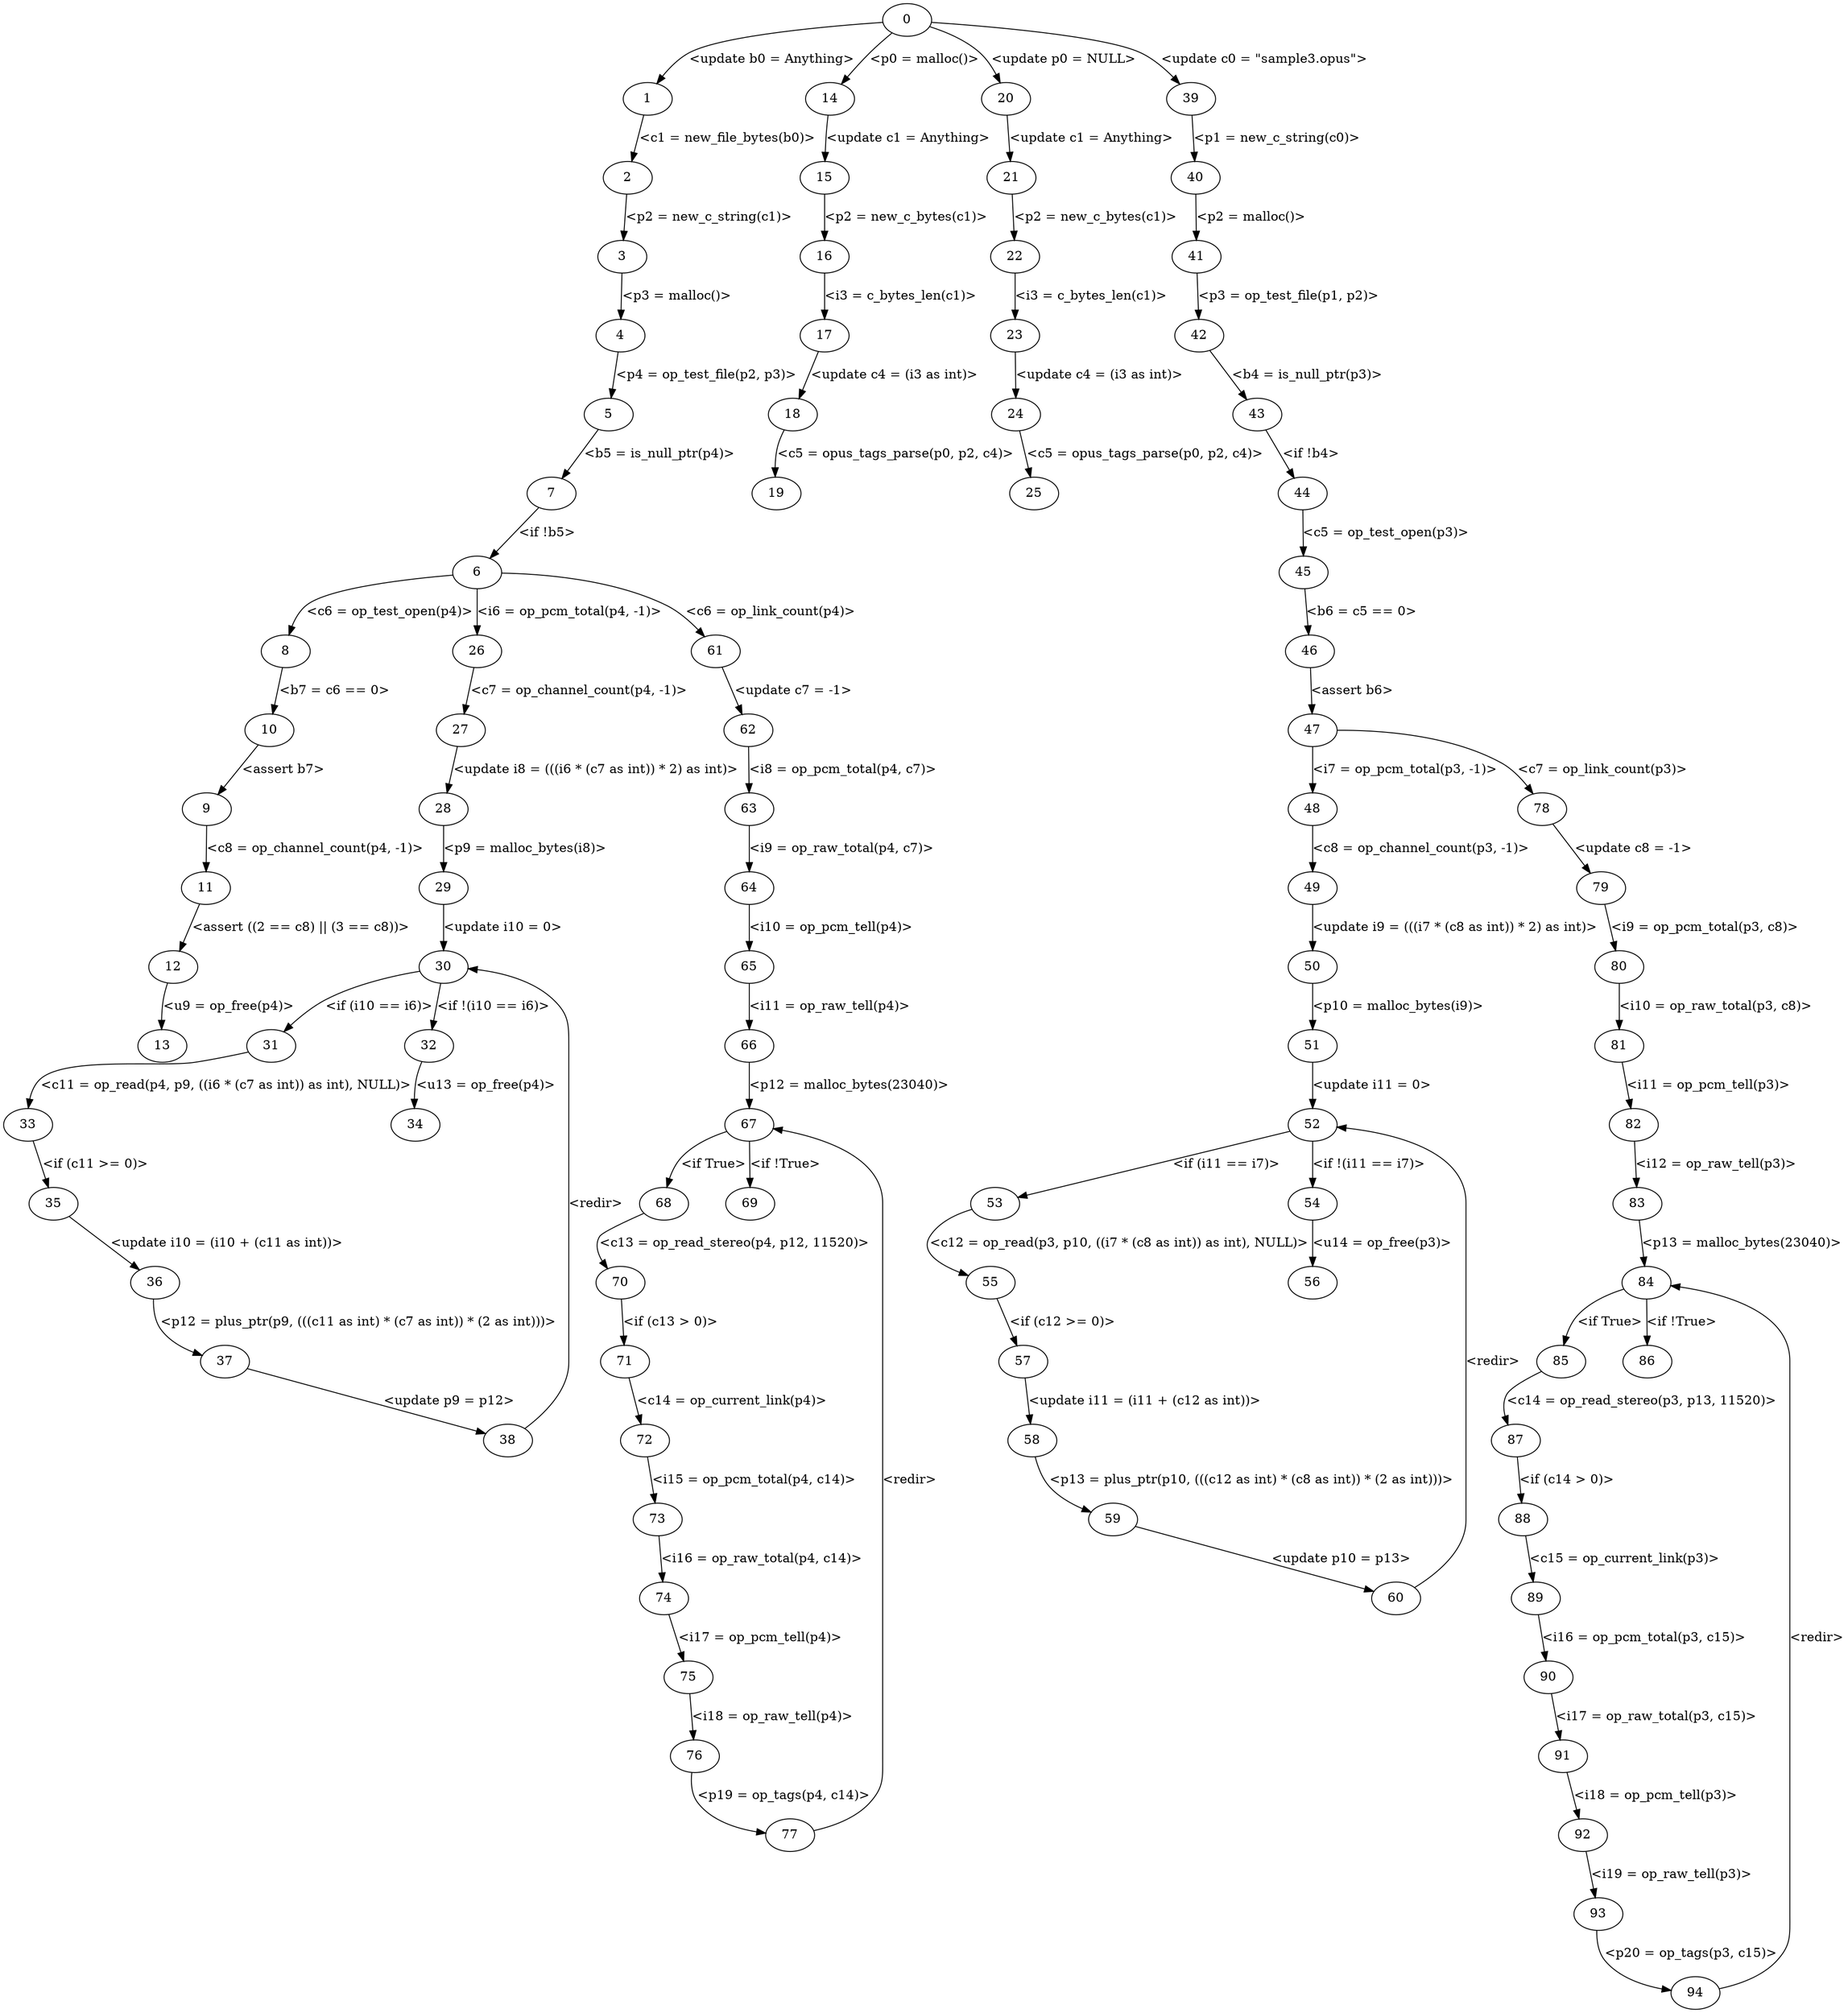 digraph {
    0 [label=0];
    1 [label=1];
    2 [label=2];
    3 [label=3];
    4 [label=4];
    5 [label=5];
    6 [label=6];
    7 [label=7];
    8 [label=8];
    9 [label=9];
    10 [label=10];
    11 [label=11];
    12 [label=12];
    13 [label=13];
    14 [label=14];
    15 [label=15];
    16 [label=16];
    17 [label=17];
    18 [label=18];
    19 [label=19];
    20 [label=20];
    21 [label=21];
    22 [label=22];
    23 [label=23];
    24 [label=24];
    25 [label=25];
    26 [label=26];
    27 [label=27];
    28 [label=28];
    29 [label=29];
    30 [label=30];
    31 [label=31];
    32 [label=32];
    33 [label=33];
    34 [label=34];
    35 [label=35];
    36 [label=36];
    37 [label=37];
    38 [label=38];
    39 [label=39];
    40 [label=40];
    41 [label=41];
    42 [label=42];
    43 [label=43];
    44 [label=44];
    45 [label=45];
    46 [label=46];
    47 [label=47];
    48 [label=48];
    49 [label=49];
    50 [label=50];
    51 [label=51];
    52 [label=52];
    53 [label=53];
    54 [label=54];
    55 [label=55];
    56 [label=56];
    57 [label=57];
    58 [label=58];
    59 [label=59];
    60 [label=60];
    61 [label=61];
    62 [label=62];
    63 [label=63];
    64 [label=64];
    65 [label=65];
    66 [label=66];
    67 [label=67];
    68 [label=68];
    69 [label=69];
    70 [label=70];
    71 [label=71];
    72 [label=72];
    73 [label=73];
    74 [label=74];
    75 [label=75];
    76 [label=76];
    77 [label=77];
    78 [label=78];
    79 [label=79];
    80 [label=80];
    81 [label=81];
    82 [label=82];
    83 [label=83];
    84 [label=84];
    85 [label=85];
    86 [label=86];
    87 [label=87];
    88 [label=88];
    89 [label=89];
    90 [label=90];
    91 [label=91];
    92 [label=92];
    93 [label=93];
    94 [label=94];
    0 -> 1 [label="<update b0 = Anything>"];
    0 -> 14 [label="<p0 = malloc()>"];
    0 -> 20 [label="<update p0 = NULL>"];
    0 -> 39 [label="<update c0 = \"sample3.opus\">"];
    1 -> 2 [label="<c1 = new_file_bytes(b0)>"];
    2 -> 3 [label="<p2 = new_c_string(c1)>"];
    3 -> 4 [label="<p3 = malloc()>"];
    4 -> 5 [label="<p4 = op_test_file(p2, p3)>"];
    5 -> 7 [label="<b5 = is_null_ptr(p4)>"];
    6 -> 8 [label="<c6 = op_test_open(p4)>"];
    6 -> 26 [label="<i6 = op_pcm_total(p4, -1)>"];
    6 -> 61 [label="<c6 = op_link_count(p4)>"];
    7 -> 6 [label="<if !b5>"];
    8 -> 10 [label="<b7 = c6 == 0>"];
    9 -> 11 [label="<c8 = op_channel_count(p4, -1)>"];
    10 -> 9 [label="<assert b7>"];
    11 -> 12 [label="<assert ((2 == c8) || (3 == c8))>"];
    12 -> 13 [label="<u9 = op_free(p4)>"];
    14 -> 15 [label="<update c1 = Anything>"];
    15 -> 16 [label="<p2 = new_c_bytes(c1)>"];
    16 -> 17 [label="<i3 = c_bytes_len(c1)>"];
    17 -> 18 [label="<update c4 = (i3 as int)>"];
    18 -> 19 [label="<c5 = opus_tags_parse(p0, p2, c4)>"];
    20 -> 21 [label="<update c1 = Anything>"];
    21 -> 22 [label="<p2 = new_c_bytes(c1)>"];
    22 -> 23 [label="<i3 = c_bytes_len(c1)>"];
    23 -> 24 [label="<update c4 = (i3 as int)>"];
    24 -> 25 [label="<c5 = opus_tags_parse(p0, p2, c4)>"];
    26 -> 27 [label="<c7 = op_channel_count(p4, -1)>"];
    27 -> 28 [label="<update i8 = (((i6 * (c7 as int)) * 2) as int)>"];
    28 -> 29 [label="<p9 = malloc_bytes(i8)>"];
    29 -> 30 [label="<update i10 = 0>"];
    30 -> 31 [label="<if (i10 == i6)>"];
    30 -> 32 [label="<if !(i10 == i6)>"];
    31 -> 33 [label="<c11 = op_read(p4, p9, ((i6 * (c7 as int)) as int), NULL)>"];
    32 -> 34 [label="<u13 = op_free(p4)>"];
    33 -> 35 [label="<if (c11 >= 0)>"];
    35 -> 36 [label="<update i10 = (i10 + (c11 as int))>"];
    36 -> 37 [label="<p12 = plus_ptr(p9, (((c11 as int) * (c7 as int)) * (2 as int)))>"];
    37 -> 38 [label="<update p9 = p12>"];
    38 -> 30 [label="<redir>"];
    39 -> 40 [label="<p1 = new_c_string(c0)>"];
    40 -> 41 [label="<p2 = malloc()>"];
    41 -> 42 [label="<p3 = op_test_file(p1, p2)>"];
    42 -> 43 [label="<b4 = is_null_ptr(p3)>"];
    43 -> 44 [label="<if !b4>"];
    44 -> 45 [label="<c5 = op_test_open(p3)>"];
    45 -> 46 [label="<b6 = c5 == 0>"];
    46 -> 47 [label="<assert b6>"];
    47 -> 48 [label="<i7 = op_pcm_total(p3, -1)>"];
    47 -> 78 [label="<c7 = op_link_count(p3)>"];
    48 -> 49 [label="<c8 = op_channel_count(p3, -1)>"];
    49 -> 50 [label="<update i9 = (((i7 * (c8 as int)) * 2) as int)>"];
    50 -> 51 [label="<p10 = malloc_bytes(i9)>"];
    51 -> 52 [label="<update i11 = 0>"];
    52 -> 53 [label="<if (i11 == i7)>"];
    52 -> 54 [label="<if !(i11 == i7)>"];
    53 -> 55 [label="<c12 = op_read(p3, p10, ((i7 * (c8 as int)) as int), NULL)>"];
    54 -> 56 [label="<u14 = op_free(p3)>"];
    55 -> 57 [label="<if (c12 >= 0)>"];
    57 -> 58 [label="<update i11 = (i11 + (c12 as int))>"];
    58 -> 59 [label="<p13 = plus_ptr(p10, (((c12 as int) * (c8 as int)) * (2 as int)))>"];
    59 -> 60 [label="<update p10 = p13>"];
    60 -> 52 [label="<redir>"];
    61 -> 62 [label="<update c7 = -1>"];
    62 -> 63 [label="<i8 = op_pcm_total(p4, c7)>"];
    63 -> 64 [label="<i9 = op_raw_total(p4, c7)>"];
    64 -> 65 [label="<i10 = op_pcm_tell(p4)>"];
    65 -> 66 [label="<i11 = op_raw_tell(p4)>"];
    66 -> 67 [label="<p12 = malloc_bytes(23040)>"];
    67 -> 68 [label="<if True>"];
    67 -> 69 [label="<if !True>"];
    68 -> 70 [label="<c13 = op_read_stereo(p4, p12, 11520)>"];
    70 -> 71 [label="<if (c13 > 0)>"];
    71 -> 72 [label="<c14 = op_current_link(p4)>"];
    72 -> 73 [label="<i15 = op_pcm_total(p4, c14)>"];
    73 -> 74 [label="<i16 = op_raw_total(p4, c14)>"];
    74 -> 75 [label="<i17 = op_pcm_tell(p4)>"];
    75 -> 76 [label="<i18 = op_raw_tell(p4)>"];
    76 -> 77 [label="<p19 = op_tags(p4, c14)>"];
    77 -> 67 [label="<redir>"];
    78 -> 79 [label="<update c8 = -1>"];
    79 -> 80 [label="<i9 = op_pcm_total(p3, c8)>"];
    80 -> 81 [label="<i10 = op_raw_total(p3, c8)>"];
    81 -> 82 [label="<i11 = op_pcm_tell(p3)>"];
    82 -> 83 [label="<i12 = op_raw_tell(p3)>"];
    83 -> 84 [label="<p13 = malloc_bytes(23040)>"];
    84 -> 85 [label="<if True>"];
    84 -> 86 [label="<if !True>"];
    85 -> 87 [label="<c14 = op_read_stereo(p3, p13, 11520)>"];
    87 -> 88 [label="<if (c14 > 0)>"];
    88 -> 89 [label="<c15 = op_current_link(p3)>"];
    89 -> 90 [label="<i16 = op_pcm_total(p3, c15)>"];
    90 -> 91 [label="<i17 = op_raw_total(p3, c15)>"];
    91 -> 92 [label="<i18 = op_pcm_tell(p3)>"];
    92 -> 93 [label="<i19 = op_raw_tell(p3)>"];
    93 -> 94 [label="<p20 = op_tags(p3, c15)>"];
    94 -> 84 [label="<redir>"];
}
